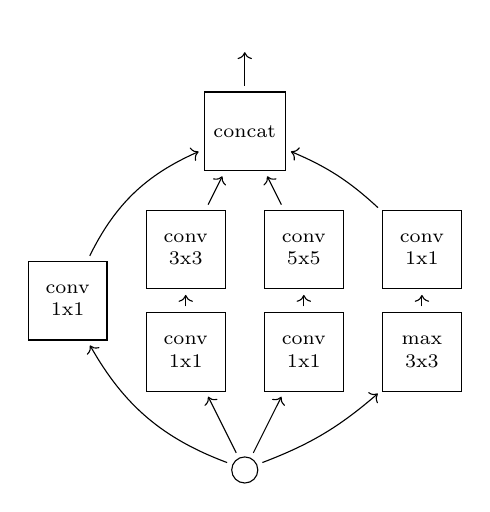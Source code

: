 \begin{tikzpicture}[
box/.style={
	draw,
	minimum width=1cm,
	minimum height=1cm,
	font=\scriptsize,
	align=center
}, pil/.style={
	->,
	shorten <=2pt,
	shorten >=2pt
}]

\node[] (out) at (0,2.7) {};

\node[box] (concat) at (0,1.5) {concat};

\node[box] (bll) at (-2.25,-0.65) {conv \\ 1x1};

\node[box] (tl) at (-.75,0) {conv \\ 3x3};
\node[box] (tr) at (.75,0) {conv \\ 5x5};
\node[box] (trr) at (2.25,0) {conv \\ 1x1};

\node[box] (bl) at (-.75,-1.3) {conv \\ 1x1};
\node[box] (br) at (.75,-1.3) {conv \\ 1x1};
\node[box] (brr) at (2.25,-1.3) {max \\ 3x3};

\node[draw,circle] (input) at (0,-2.8) {};

\draw[pil] (concat) edge (out);

\draw[pil, bend left=20] (input) edge (bll);
\draw[pil] (input) edge (bl);
\draw[pil] (input) edge (br);
\draw[pil, bend right=10] (input) edge (brr);

\draw[pil] (bl) edge (tl);
\draw[pil] (br) edge (tr);
\draw[pil] (brr) edge (trr);

\draw[pil, bend left=20] (bll) edge (concat);
\draw[pil] (tl) edge (concat);
\draw[pil] (tr) edge (concat);
\draw[pil, bend right=10] (trr) edge (concat);
\end{tikzpicture}